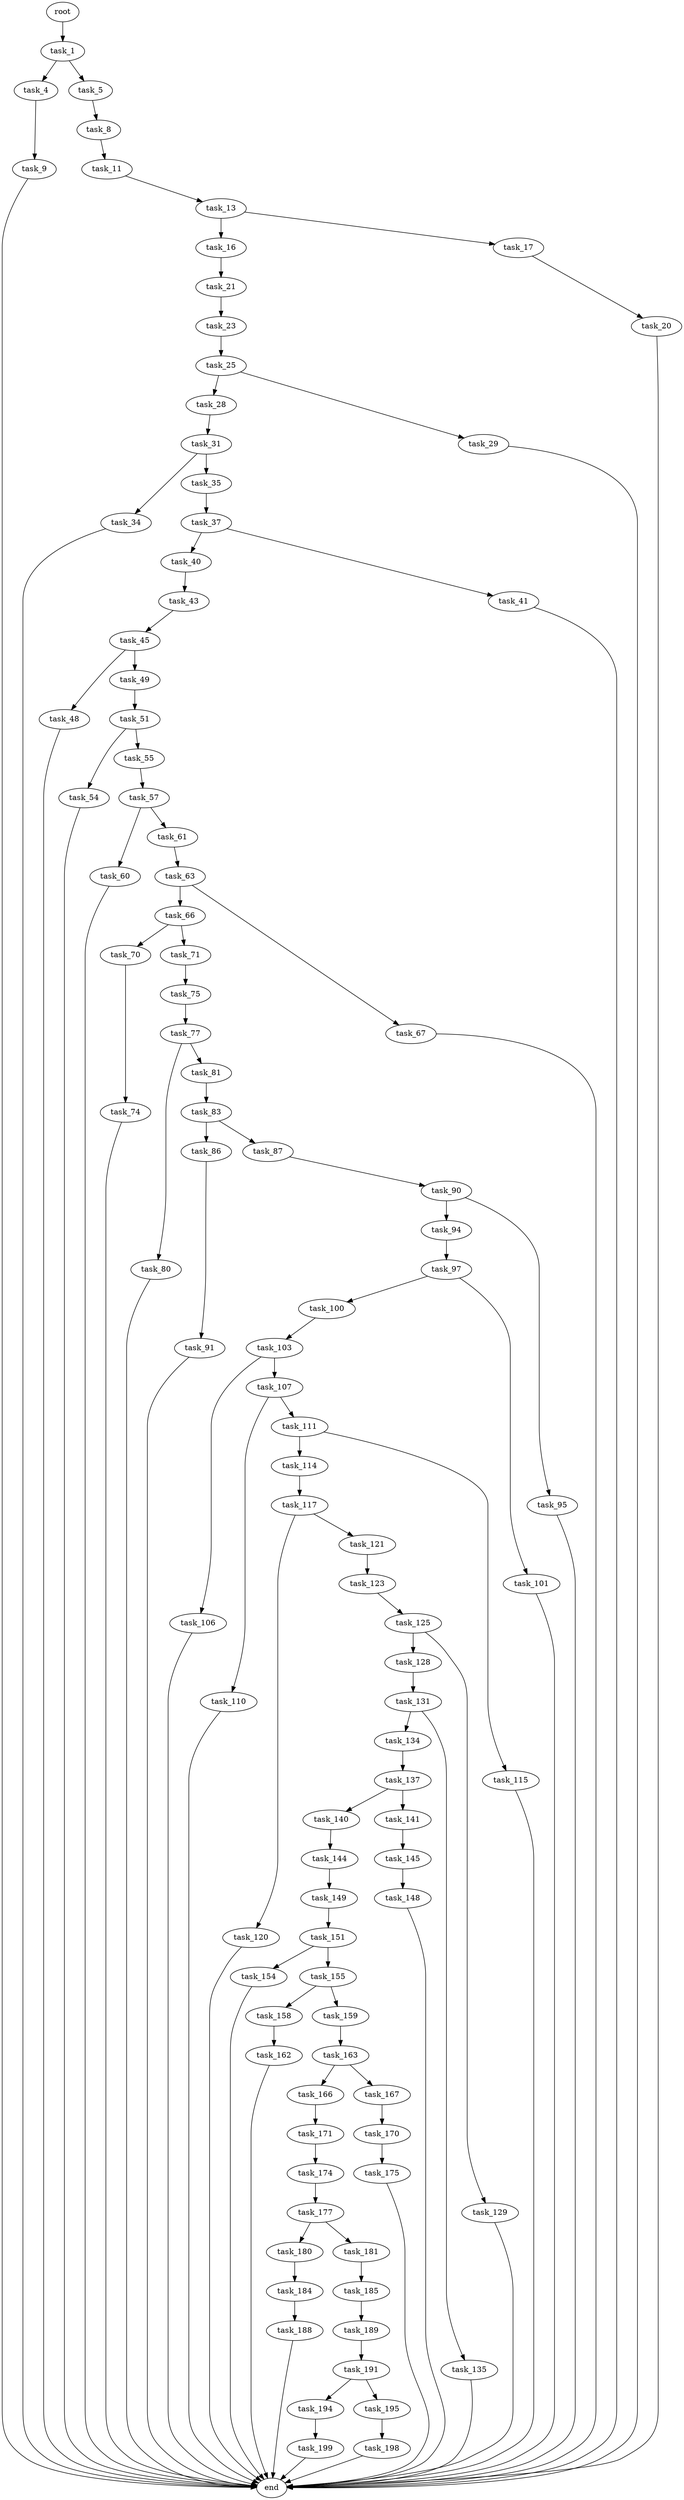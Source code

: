 digraph G {
  root [size="0.000000"];
  task_1 [size="549755813888.000000"];
  task_4 [size="417128685798.000000"];
  task_5 [size="587498808723.000000"];
  task_9 [size="445184274115.000000"];
  task_8 [size="549755813888.000000"];
  task_11 [size="3704780397.000000"];
  end [size="0.000000"];
  task_13 [size="782757789696.000000"];
  task_16 [size="162192779212.000000"];
  task_17 [size="124029872508.000000"];
  task_21 [size="10515223574.000000"];
  task_20 [size="28991029248.000000"];
  task_23 [size="134217728000.000000"];
  task_25 [size="782757789696.000000"];
  task_28 [size="27478660654.000000"];
  task_29 [size="338079920592.000000"];
  task_31 [size="8589934592.000000"];
  task_34 [size="231928233984.000000"];
  task_35 [size="166594792212.000000"];
  task_37 [size="334612436444.000000"];
  task_40 [size="103992150885.000000"];
  task_41 [size="35110519575.000000"];
  task_43 [size="186579023583.000000"];
  task_45 [size="127688718327.000000"];
  task_48 [size="25602837726.000000"];
  task_49 [size="8443510612.000000"];
  task_51 [size="5470577723.000000"];
  task_54 [size="5334742094.000000"];
  task_55 [size="30776862708.000000"];
  task_57 [size="1073741824000.000000"];
  task_60 [size="231928233984.000000"];
  task_61 [size="368293445632.000000"];
  task_63 [size="502256067587.000000"];
  task_66 [size="1073741824000.000000"];
  task_67 [size="23386264976.000000"];
  task_70 [size="20447998512.000000"];
  task_71 [size="85238426978.000000"];
  task_74 [size="2015273518.000000"];
  task_75 [size="64309264986.000000"];
  task_77 [size="184535994001.000000"];
  task_80 [size="134217728000.000000"];
  task_81 [size="418377425024.000000"];
  task_83 [size="35404194444.000000"];
  task_86 [size="134217728000.000000"];
  task_87 [size="191191745328.000000"];
  task_91 [size="45033042849.000000"];
  task_90 [size="231928233984.000000"];
  task_94 [size="31989297708.000000"];
  task_95 [size="782757789696.000000"];
  task_97 [size="21743421219.000000"];
  task_100 [size="68719476736.000000"];
  task_101 [size="71179707252.000000"];
  task_103 [size="14449535912.000000"];
  task_106 [size="231928233984.000000"];
  task_107 [size="28991029248.000000"];
  task_110 [size="753483633668.000000"];
  task_111 [size="134217728000.000000"];
  task_114 [size="549755813888.000000"];
  task_115 [size="245031095764.000000"];
  task_117 [size="43166605295.000000"];
  task_120 [size="597597752474.000000"];
  task_121 [size="23484416515.000000"];
  task_123 [size="8589934592.000000"];
  task_125 [size="651807808.000000"];
  task_128 [size="1826117408.000000"];
  task_129 [size="28991029248.000000"];
  task_131 [size="134217728000.000000"];
  task_134 [size="9963242524.000000"];
  task_135 [size="9311874623.000000"];
  task_137 [size="546504689380.000000"];
  task_140 [size="603595092204.000000"];
  task_141 [size="782757789696.000000"];
  task_144 [size="216191026598.000000"];
  task_145 [size="13634860414.000000"];
  task_149 [size="368293445632.000000"];
  task_148 [size="13910432277.000000"];
  task_151 [size="134217728000.000000"];
  task_154 [size="5961691667.000000"];
  task_155 [size="474600326281.000000"];
  task_158 [size="32081164308.000000"];
  task_159 [size="107596622700.000000"];
  task_162 [size="1073741824000.000000"];
  task_163 [size="6690259070.000000"];
  task_166 [size="4622050783.000000"];
  task_167 [size="1073741824000.000000"];
  task_171 [size="368293445632.000000"];
  task_170 [size="68719476736.000000"];
  task_175 [size="3421894062.000000"];
  task_174 [size="89986785242.000000"];
  task_177 [size="257875267650.000000"];
  task_180 [size="294929543738.000000"];
  task_181 [size="35288882000.000000"];
  task_184 [size="1073741824000.000000"];
  task_185 [size="231928233984.000000"];
  task_188 [size="368293445632.000000"];
  task_189 [size="68719476736.000000"];
  task_191 [size="23395058571.000000"];
  task_194 [size="34084414177.000000"];
  task_195 [size="782757789696.000000"];
  task_199 [size="495425353436.000000"];
  task_198 [size="53558185161.000000"];

  root -> task_1 [size="1.000000"];
  task_1 -> task_4 [size="536870912.000000"];
  task_1 -> task_5 [size="536870912.000000"];
  task_4 -> task_9 [size="411041792.000000"];
  task_5 -> task_8 [size="411041792.000000"];
  task_9 -> end [size="1.000000"];
  task_8 -> task_11 [size="536870912.000000"];
  task_11 -> task_13 [size="75497472.000000"];
  task_13 -> task_16 [size="679477248.000000"];
  task_13 -> task_17 [size="679477248.000000"];
  task_16 -> task_21 [size="209715200.000000"];
  task_17 -> task_20 [size="134217728.000000"];
  task_21 -> task_23 [size="209715200.000000"];
  task_20 -> end [size="1.000000"];
  task_23 -> task_25 [size="209715200.000000"];
  task_25 -> task_28 [size="679477248.000000"];
  task_25 -> task_29 [size="679477248.000000"];
  task_28 -> task_31 [size="536870912.000000"];
  task_29 -> end [size="1.000000"];
  task_31 -> task_34 [size="33554432.000000"];
  task_31 -> task_35 [size="33554432.000000"];
  task_34 -> end [size="1.000000"];
  task_35 -> task_37 [size="411041792.000000"];
  task_37 -> task_40 [size="536870912.000000"];
  task_37 -> task_41 [size="536870912.000000"];
  task_40 -> task_43 [size="75497472.000000"];
  task_41 -> end [size="1.000000"];
  task_43 -> task_45 [size="301989888.000000"];
  task_45 -> task_48 [size="301989888.000000"];
  task_45 -> task_49 [size="301989888.000000"];
  task_48 -> end [size="1.000000"];
  task_49 -> task_51 [size="134217728.000000"];
  task_51 -> task_54 [size="301989888.000000"];
  task_51 -> task_55 [size="301989888.000000"];
  task_54 -> end [size="1.000000"];
  task_55 -> task_57 [size="536870912.000000"];
  task_57 -> task_60 [size="838860800.000000"];
  task_57 -> task_61 [size="838860800.000000"];
  task_60 -> end [size="1.000000"];
  task_61 -> task_63 [size="411041792.000000"];
  task_63 -> task_66 [size="838860800.000000"];
  task_63 -> task_67 [size="838860800.000000"];
  task_66 -> task_70 [size="838860800.000000"];
  task_66 -> task_71 [size="838860800.000000"];
  task_67 -> end [size="1.000000"];
  task_70 -> task_74 [size="536870912.000000"];
  task_71 -> task_75 [size="75497472.000000"];
  task_74 -> end [size="1.000000"];
  task_75 -> task_77 [size="301989888.000000"];
  task_77 -> task_80 [size="838860800.000000"];
  task_77 -> task_81 [size="838860800.000000"];
  task_80 -> end [size="1.000000"];
  task_81 -> task_83 [size="679477248.000000"];
  task_83 -> task_86 [size="134217728.000000"];
  task_83 -> task_87 [size="134217728.000000"];
  task_86 -> task_91 [size="209715200.000000"];
  task_87 -> task_90 [size="134217728.000000"];
  task_91 -> end [size="1.000000"];
  task_90 -> task_94 [size="301989888.000000"];
  task_90 -> task_95 [size="301989888.000000"];
  task_94 -> task_97 [size="536870912.000000"];
  task_95 -> end [size="1.000000"];
  task_97 -> task_100 [size="679477248.000000"];
  task_97 -> task_101 [size="679477248.000000"];
  task_100 -> task_103 [size="134217728.000000"];
  task_101 -> end [size="1.000000"];
  task_103 -> task_106 [size="679477248.000000"];
  task_103 -> task_107 [size="679477248.000000"];
  task_106 -> end [size="1.000000"];
  task_107 -> task_110 [size="75497472.000000"];
  task_107 -> task_111 [size="75497472.000000"];
  task_110 -> end [size="1.000000"];
  task_111 -> task_114 [size="209715200.000000"];
  task_111 -> task_115 [size="209715200.000000"];
  task_114 -> task_117 [size="536870912.000000"];
  task_115 -> end [size="1.000000"];
  task_117 -> task_120 [size="33554432.000000"];
  task_117 -> task_121 [size="33554432.000000"];
  task_120 -> end [size="1.000000"];
  task_121 -> task_123 [size="411041792.000000"];
  task_123 -> task_125 [size="33554432.000000"];
  task_125 -> task_128 [size="33554432.000000"];
  task_125 -> task_129 [size="33554432.000000"];
  task_128 -> task_131 [size="75497472.000000"];
  task_129 -> end [size="1.000000"];
  task_131 -> task_134 [size="209715200.000000"];
  task_131 -> task_135 [size="209715200.000000"];
  task_134 -> task_137 [size="536870912.000000"];
  task_135 -> end [size="1.000000"];
  task_137 -> task_140 [size="536870912.000000"];
  task_137 -> task_141 [size="536870912.000000"];
  task_140 -> task_144 [size="536870912.000000"];
  task_141 -> task_145 [size="679477248.000000"];
  task_144 -> task_149 [size="301989888.000000"];
  task_145 -> task_148 [size="411041792.000000"];
  task_149 -> task_151 [size="411041792.000000"];
  task_148 -> end [size="1.000000"];
  task_151 -> task_154 [size="209715200.000000"];
  task_151 -> task_155 [size="209715200.000000"];
  task_154 -> end [size="1.000000"];
  task_155 -> task_158 [size="838860800.000000"];
  task_155 -> task_159 [size="838860800.000000"];
  task_158 -> task_162 [size="536870912.000000"];
  task_159 -> task_163 [size="209715200.000000"];
  task_162 -> end [size="1.000000"];
  task_163 -> task_166 [size="301989888.000000"];
  task_163 -> task_167 [size="301989888.000000"];
  task_166 -> task_171 [size="75497472.000000"];
  task_167 -> task_170 [size="838860800.000000"];
  task_171 -> task_174 [size="411041792.000000"];
  task_170 -> task_175 [size="134217728.000000"];
  task_175 -> end [size="1.000000"];
  task_174 -> task_177 [size="75497472.000000"];
  task_177 -> task_180 [size="838860800.000000"];
  task_177 -> task_181 [size="838860800.000000"];
  task_180 -> task_184 [size="411041792.000000"];
  task_181 -> task_185 [size="838860800.000000"];
  task_184 -> task_188 [size="838860800.000000"];
  task_185 -> task_189 [size="301989888.000000"];
  task_188 -> end [size="1.000000"];
  task_189 -> task_191 [size="134217728.000000"];
  task_191 -> task_194 [size="679477248.000000"];
  task_191 -> task_195 [size="679477248.000000"];
  task_194 -> task_199 [size="33554432.000000"];
  task_195 -> task_198 [size="679477248.000000"];
  task_199 -> end [size="1.000000"];
  task_198 -> end [size="1.000000"];
}
